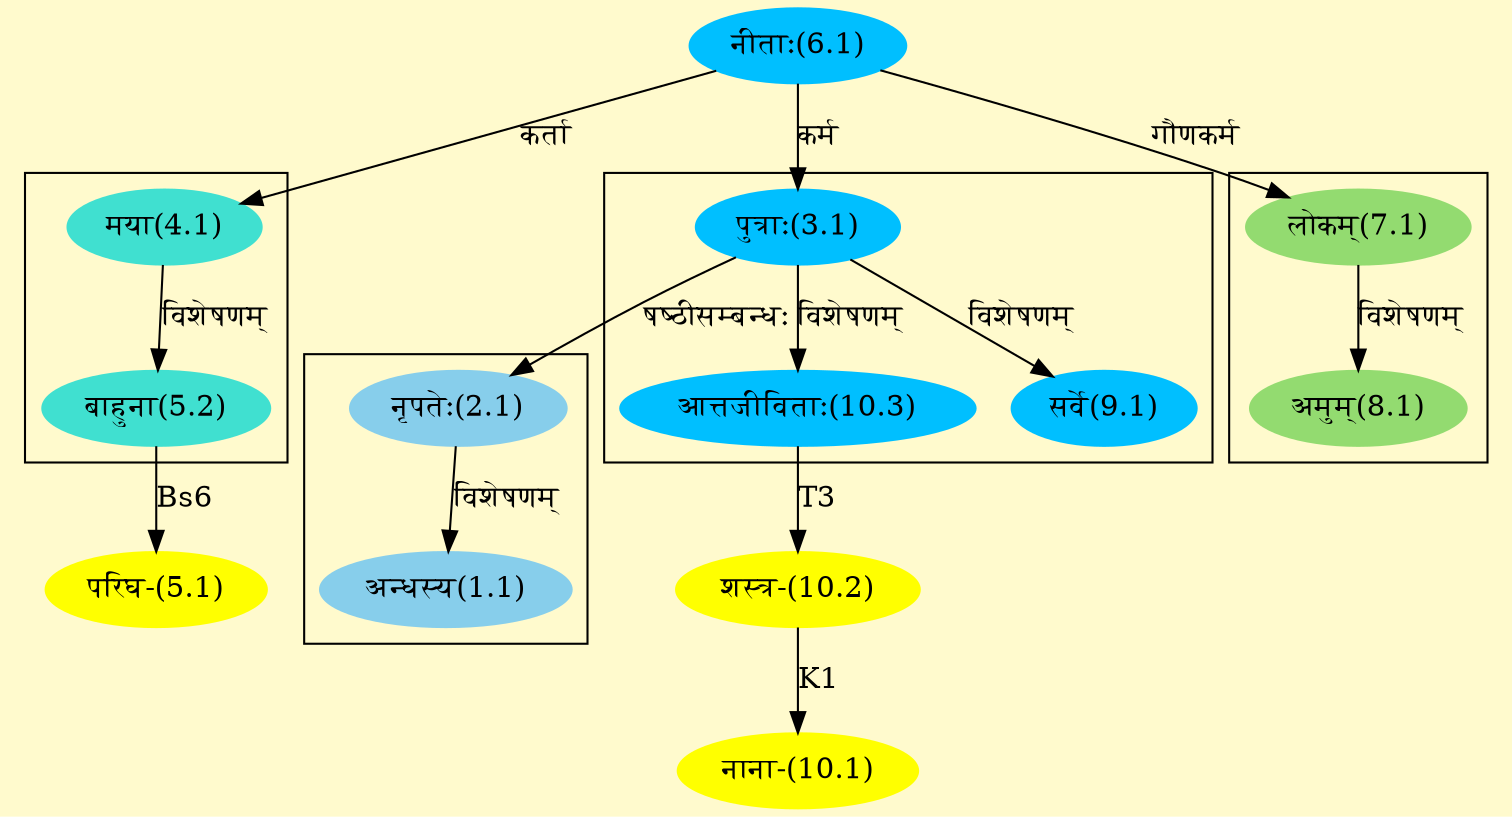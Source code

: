 digraph G{
rankdir=BT;
 compound=true;
 bgcolor="lemonchiffon1";

subgraph cluster_1{
Node1_1 [style=filled, color="#87CEEB" label = "अन्धस्य(1.1)"]
Node2_1 [style=filled, color="#87CEEB" label = "नृपतेः(2.1)"]

}

subgraph cluster_2{
Node5_2 [style=filled, color="#40E0D0" label = "बाहुना(5.2)"]
Node4_1 [style=filled, color="#40E0D0" label = "मया(4.1)"]

}

subgraph cluster_3{
Node8_1 [style=filled, color="#93DB70" label = "अमुम्(8.1)"]
Node7_1 [style=filled, color="#93DB70" label = "लोकम्(7.1)"]

}

subgraph cluster_4{
Node9_1 [style=filled, color="#00BFFF" label = "सर्वे(9.1)"]
Node3_1 [style=filled, color="#00BFFF" label = "पुत्राः(3.1)"]
Node10_3 [style=filled, color="#00BFFF" label = "आत्तजीविताः(10.3)"]

}
Node2_1 [style=filled, color="#87CEEB" label = "नृपतेः(2.1)"]
Node3_1 [style=filled, color="#00BFFF" label = "पुत्राः(3.1)"]
Node6_1 [style=filled, color="#00BFFF" label = "नीताः(6.1)"]
Node4_1 [style=filled, color="#40E0D0" label = "मया(4.1)"]
Node5_1 [style=filled, color="#FFFF00" label = "परिघ-(5.1)"]
Node5_2 [style=filled, color="#40E0D0" label = "बाहुना(5.2)"]
Node7_1 [style=filled, color="#93DB70" label = "लोकम्(7.1)"]
Node10_1 [style=filled, color="#FFFF00" label = "नाना-(10.1)"]
Node10_2 [style=filled, color="#FFFF00" label = "शस्त्र-(10.2)"]
Node10_3 [style=filled, color="#00BFFF" label = "आत्तजीविताः(10.3)"]
/* Start of Relations section */

Node1_1 -> Node2_1 [  label="विशेषणम्"  dir="back" ]
Node2_1 -> Node3_1 [  label="षष्ठीसम्बन्धः"  dir="back" ]
Node3_1 -> Node6_1 [  label="कर्म"  dir="back" ]
Node4_1 -> Node6_1 [  label="कर्ता"  dir="back" ]
Node5_1 -> Node5_2 [  label="Bs6"  dir="back" ]
Node5_2 -> Node4_1 [  label="विशेषणम्"  dir="back" ]
Node7_1 -> Node6_1 [  label="गौणकर्म"  dir="back" ]
Node8_1 -> Node7_1 [  label="विशेषणम्"  dir="back" ]
Node9_1 -> Node3_1 [  label="विशेषणम्"  dir="back" ]
Node10_1 -> Node10_2 [  label="K1"  dir="back" ]
Node10_2 -> Node10_3 [  label="T3"  dir="back" ]
Node10_3 -> Node3_1 [  label="विशेषणम्"  dir="back" ]
}
